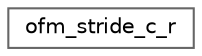 digraph "Graphical Class Hierarchy"
{
 // LATEX_PDF_SIZE
  bgcolor="transparent";
  edge [fontname=Helvetica,fontsize=10,labelfontname=Helvetica,labelfontsize=10];
  node [fontname=Helvetica,fontsize=10,shape=box,height=0.2,width=0.4];
  rankdir="LR";
  Node0 [id="Node000000",label="ofm_stride_c_r",height=0.2,width=0.4,color="grey40", fillcolor="white", style="filled",URL="$structofm__stride__c__r.html",tooltip=" "];
}
